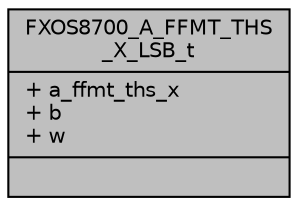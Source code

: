 digraph "FXOS8700_A_FFMT_THS_X_LSB_t"
{
  edge [fontname="Helvetica",fontsize="10",labelfontname="Helvetica",labelfontsize="10"];
  node [fontname="Helvetica",fontsize="10",shape=record];
  Node1 [label="{FXOS8700_A_FFMT_THS\l_X_LSB_t\n|+ a_ffmt_ths_x\l+ b\l+ w\l|}",height=0.2,width=0.4,color="black", fillcolor="grey75", style="filled", fontcolor="black"];
}
